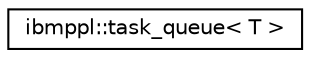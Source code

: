 digraph "Graphical Class Hierarchy"
{
  edge [fontname="Helvetica",fontsize="10",labelfontname="Helvetica",labelfontsize="10"];
  node [fontname="Helvetica",fontsize="10",shape=record];
  rankdir="LR";
  Node1 [label="ibmppl::task_queue\< T \>",height=0.2,width=0.4,color="black", fillcolor="white", style="filled",URL="$classibmppl_1_1task__queue.html",tooltip="Simple thread safe queue for task management;. "];
}
